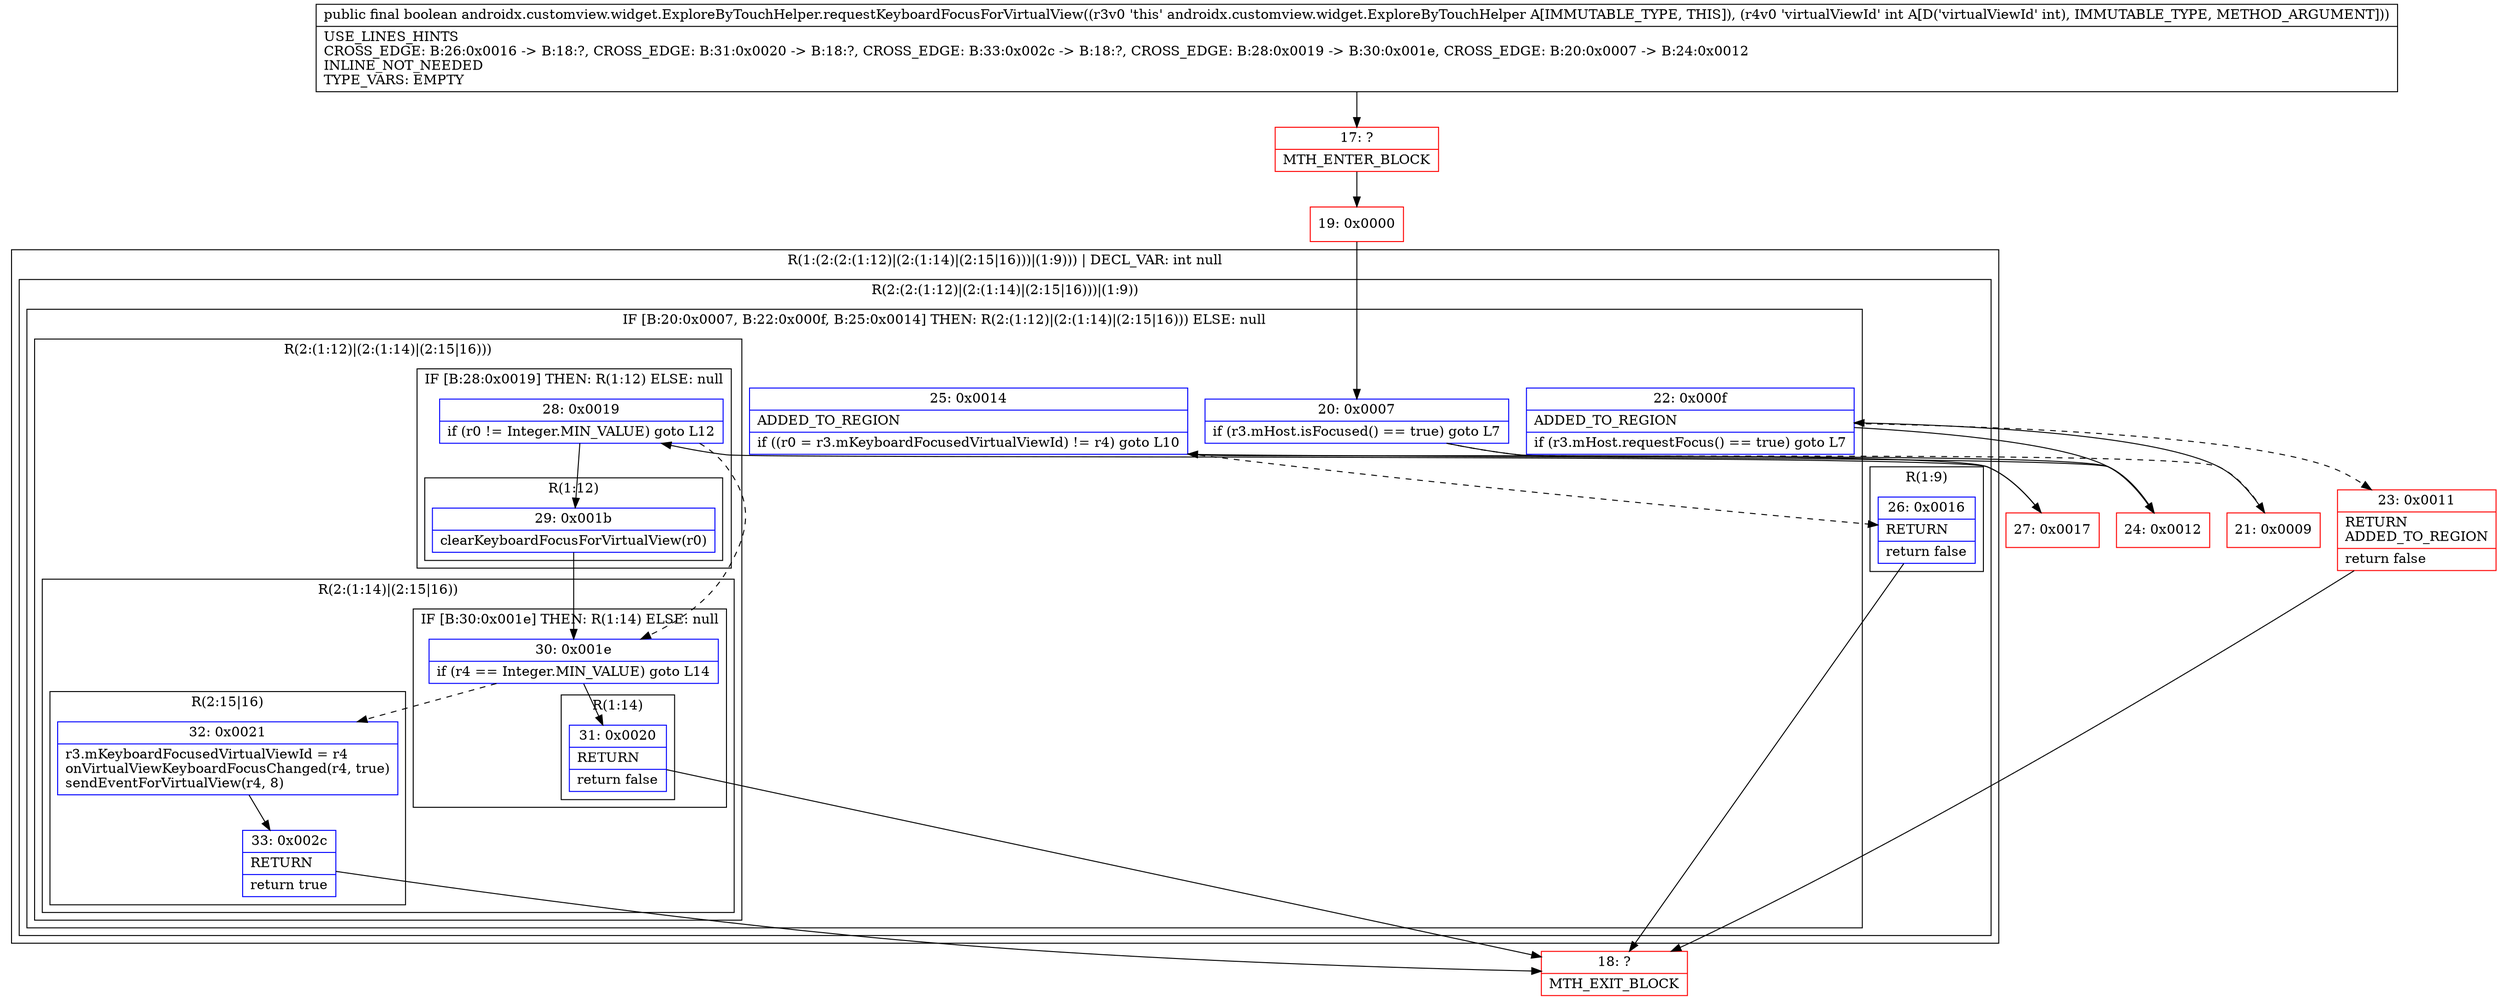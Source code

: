digraph "CFG forandroidx.customview.widget.ExploreByTouchHelper.requestKeyboardFocusForVirtualView(I)Z" {
subgraph cluster_Region_377945074 {
label = "R(1:(2:(2:(1:12)|(2:(1:14)|(2:15|16)))|(1:9))) | DECL_VAR: int null\l";
node [shape=record,color=blue];
subgraph cluster_Region_1308727717 {
label = "R(2:(2:(1:12)|(2:(1:14)|(2:15|16)))|(1:9))";
node [shape=record,color=blue];
subgraph cluster_IfRegion_1241942363 {
label = "IF [B:20:0x0007, B:22:0x000f, B:25:0x0014] THEN: R(2:(1:12)|(2:(1:14)|(2:15|16))) ELSE: null";
node [shape=record,color=blue];
Node_20 [shape=record,label="{20\:\ 0x0007|if (r3.mHost.isFocused() == true) goto L7\l}"];
Node_22 [shape=record,label="{22\:\ 0x000f|ADDED_TO_REGION\l|if (r3.mHost.requestFocus() == true) goto L7\l}"];
Node_25 [shape=record,label="{25\:\ 0x0014|ADDED_TO_REGION\l|if ((r0 = r3.mKeyboardFocusedVirtualViewId) != r4) goto L10\l}"];
subgraph cluster_Region_1570341013 {
label = "R(2:(1:12)|(2:(1:14)|(2:15|16)))";
node [shape=record,color=blue];
subgraph cluster_IfRegion_2095167935 {
label = "IF [B:28:0x0019] THEN: R(1:12) ELSE: null";
node [shape=record,color=blue];
Node_28 [shape=record,label="{28\:\ 0x0019|if (r0 != Integer.MIN_VALUE) goto L12\l}"];
subgraph cluster_Region_1047513911 {
label = "R(1:12)";
node [shape=record,color=blue];
Node_29 [shape=record,label="{29\:\ 0x001b|clearKeyboardFocusForVirtualView(r0)\l}"];
}
}
subgraph cluster_Region_1079890416 {
label = "R(2:(1:14)|(2:15|16))";
node [shape=record,color=blue];
subgraph cluster_IfRegion_1364290630 {
label = "IF [B:30:0x001e] THEN: R(1:14) ELSE: null";
node [shape=record,color=blue];
Node_30 [shape=record,label="{30\:\ 0x001e|if (r4 == Integer.MIN_VALUE) goto L14\l}"];
subgraph cluster_Region_537664402 {
label = "R(1:14)";
node [shape=record,color=blue];
Node_31 [shape=record,label="{31\:\ 0x0020|RETURN\l|return false\l}"];
}
}
subgraph cluster_Region_1618627287 {
label = "R(2:15|16)";
node [shape=record,color=blue];
Node_32 [shape=record,label="{32\:\ 0x0021|r3.mKeyboardFocusedVirtualViewId = r4\lonVirtualViewKeyboardFocusChanged(r4, true)\lsendEventForVirtualView(r4, 8)\l}"];
Node_33 [shape=record,label="{33\:\ 0x002c|RETURN\l|return true\l}"];
}
}
}
}
subgraph cluster_Region_1309070713 {
label = "R(1:9)";
node [shape=record,color=blue];
Node_26 [shape=record,label="{26\:\ 0x0016|RETURN\l|return false\l}"];
}
}
}
Node_17 [shape=record,color=red,label="{17\:\ ?|MTH_ENTER_BLOCK\l}"];
Node_19 [shape=record,color=red,label="{19\:\ 0x0000}"];
Node_21 [shape=record,color=red,label="{21\:\ 0x0009}"];
Node_23 [shape=record,color=red,label="{23\:\ 0x0011|RETURN\lADDED_TO_REGION\l|return false\l}"];
Node_18 [shape=record,color=red,label="{18\:\ ?|MTH_EXIT_BLOCK\l}"];
Node_24 [shape=record,color=red,label="{24\:\ 0x0012}"];
Node_27 [shape=record,color=red,label="{27\:\ 0x0017}"];
MethodNode[shape=record,label="{public final boolean androidx.customview.widget.ExploreByTouchHelper.requestKeyboardFocusForVirtualView((r3v0 'this' androidx.customview.widget.ExploreByTouchHelper A[IMMUTABLE_TYPE, THIS]), (r4v0 'virtualViewId' int A[D('virtualViewId' int), IMMUTABLE_TYPE, METHOD_ARGUMENT]))  | USE_LINES_HINTS\lCROSS_EDGE: B:26:0x0016 \-\> B:18:?, CROSS_EDGE: B:31:0x0020 \-\> B:18:?, CROSS_EDGE: B:33:0x002c \-\> B:18:?, CROSS_EDGE: B:28:0x0019 \-\> B:30:0x001e, CROSS_EDGE: B:20:0x0007 \-\> B:24:0x0012\lINLINE_NOT_NEEDED\lTYPE_VARS: EMPTY\l}"];
MethodNode -> Node_17;Node_20 -> Node_21[style=dashed];
Node_20 -> Node_24;
Node_22 -> Node_23[style=dashed];
Node_22 -> Node_24;
Node_25 -> Node_26[style=dashed];
Node_25 -> Node_27;
Node_28 -> Node_29;
Node_28 -> Node_30[style=dashed];
Node_29 -> Node_30;
Node_30 -> Node_31;
Node_30 -> Node_32[style=dashed];
Node_31 -> Node_18;
Node_32 -> Node_33;
Node_33 -> Node_18;
Node_26 -> Node_18;
Node_17 -> Node_19;
Node_19 -> Node_20;
Node_21 -> Node_22;
Node_23 -> Node_18;
Node_24 -> Node_25;
Node_27 -> Node_28;
}


